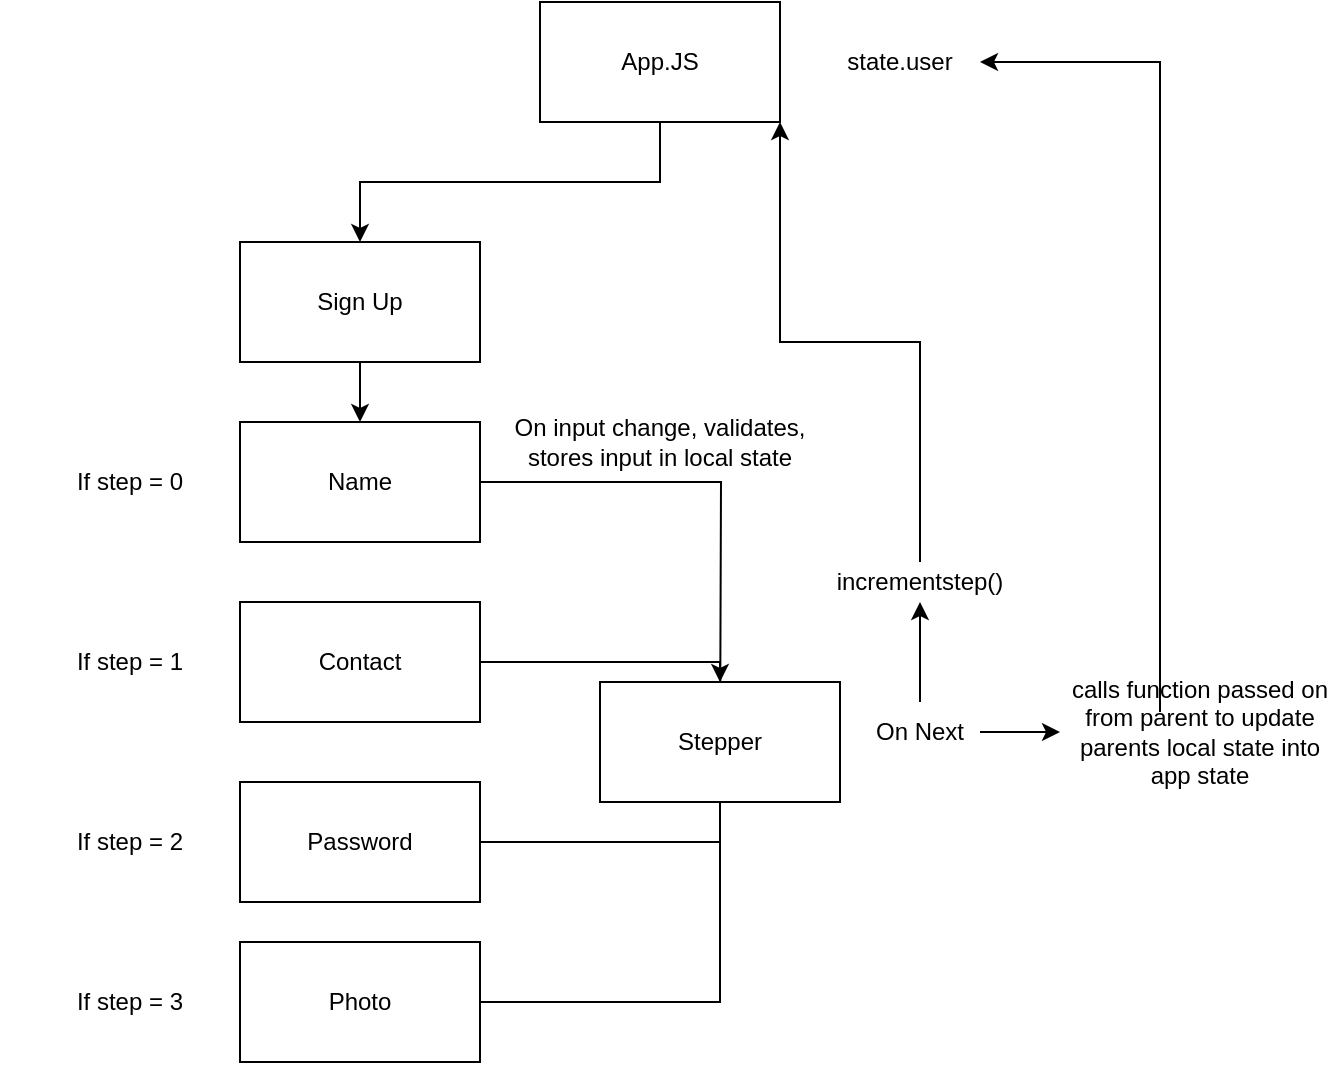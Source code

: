 <mxfile version="14.6.13" type="device"><diagram id="jgXJqCq81LCtlSvfY_a-" name="Page-1"><mxGraphModel dx="871" dy="701" grid="1" gridSize="10" guides="1" tooltips="1" connect="1" arrows="1" fold="1" page="1" pageScale="1" pageWidth="1200" pageHeight="1600" math="0" shadow="0"><root><mxCell id="0"/><mxCell id="1" parent="0"/><mxCell id="l9giljO2nL5wsP3sUly9-15" style="edgeStyle=orthogonalEdgeStyle;rounded=0;orthogonalLoop=1;jettySize=auto;html=1;exitX=0.5;exitY=1;exitDx=0;exitDy=0;entryX=0.5;entryY=0;entryDx=0;entryDy=0;" edge="1" parent="1" source="l9giljO2nL5wsP3sUly9-1" target="l9giljO2nL5wsP3sUly9-3"><mxGeometry relative="1" as="geometry"/></mxCell><mxCell id="l9giljO2nL5wsP3sUly9-1" value="App.JS" style="rounded=0;whiteSpace=wrap;html=1;" vertex="1" parent="1"><mxGeometry x="270" y="70" width="120" height="60" as="geometry"/></mxCell><mxCell id="l9giljO2nL5wsP3sUly9-14" style="edgeStyle=orthogonalEdgeStyle;rounded=0;orthogonalLoop=1;jettySize=auto;html=1;exitX=0.5;exitY=1;exitDx=0;exitDy=0;" edge="1" parent="1" source="l9giljO2nL5wsP3sUly9-3" target="l9giljO2nL5wsP3sUly9-4"><mxGeometry relative="1" as="geometry"/></mxCell><mxCell id="l9giljO2nL5wsP3sUly9-3" value="Sign Up" style="rounded=0;whiteSpace=wrap;html=1;" vertex="1" parent="1"><mxGeometry x="120" y="190" width="120" height="60" as="geometry"/></mxCell><mxCell id="l9giljO2nL5wsP3sUly9-12" style="edgeStyle=orthogonalEdgeStyle;rounded=0;orthogonalLoop=1;jettySize=auto;html=1;exitX=1;exitY=0.5;exitDx=0;exitDy=0;" edge="1" parent="1" source="l9giljO2nL5wsP3sUly9-4"><mxGeometry relative="1" as="geometry"><mxPoint x="360" y="450" as="targetPoint"/></mxGeometry></mxCell><mxCell id="l9giljO2nL5wsP3sUly9-4" value="Name" style="rounded=0;whiteSpace=wrap;html=1;" vertex="1" parent="1"><mxGeometry x="120" y="280" width="120" height="60" as="geometry"/></mxCell><mxCell id="l9giljO2nL5wsP3sUly9-9" style="edgeStyle=orthogonalEdgeStyle;rounded=0;orthogonalLoop=1;jettySize=auto;html=1;exitX=1;exitY=0.5;exitDx=0;exitDy=0;" edge="1" parent="1" source="l9giljO2nL5wsP3sUly9-5" target="l9giljO2nL5wsP3sUly9-8"><mxGeometry relative="1" as="geometry"><Array as="points"><mxPoint x="360" y="400"/></Array></mxGeometry></mxCell><mxCell id="l9giljO2nL5wsP3sUly9-5" value="Contact" style="rounded=0;whiteSpace=wrap;html=1;" vertex="1" parent="1"><mxGeometry x="120" y="370" width="120" height="60" as="geometry"/></mxCell><mxCell id="l9giljO2nL5wsP3sUly9-10" style="edgeStyle=orthogonalEdgeStyle;rounded=0;orthogonalLoop=1;jettySize=auto;html=1;exitX=1;exitY=0.5;exitDx=0;exitDy=0;" edge="1" parent="1" source="l9giljO2nL5wsP3sUly9-6"><mxGeometry relative="1" as="geometry"><mxPoint x="300" y="450" as="targetPoint"/><Array as="points"><mxPoint x="360" y="490"/><mxPoint x="360" y="450"/></Array></mxGeometry></mxCell><mxCell id="l9giljO2nL5wsP3sUly9-6" value="Password" style="rounded=0;whiteSpace=wrap;html=1;" vertex="1" parent="1"><mxGeometry x="120" y="460" width="120" height="60" as="geometry"/></mxCell><mxCell id="l9giljO2nL5wsP3sUly9-11" style="edgeStyle=orthogonalEdgeStyle;rounded=0;orthogonalLoop=1;jettySize=auto;html=1;exitX=1;exitY=0.5;exitDx=0;exitDy=0;" edge="1" parent="1" source="l9giljO2nL5wsP3sUly9-7"><mxGeometry relative="1" as="geometry"><mxPoint x="300" y="450" as="targetPoint"/><Array as="points"><mxPoint x="360" y="570"/><mxPoint x="360" y="450"/></Array></mxGeometry></mxCell><mxCell id="l9giljO2nL5wsP3sUly9-7" value="Photo" style="rounded=0;whiteSpace=wrap;html=1;" vertex="1" parent="1"><mxGeometry x="120" y="540" width="120" height="60" as="geometry"/></mxCell><mxCell id="l9giljO2nL5wsP3sUly9-8" value="Stepper" style="rounded=0;whiteSpace=wrap;html=1;" vertex="1" parent="1"><mxGeometry x="300" y="410" width="120" height="60" as="geometry"/></mxCell><mxCell id="l9giljO2nL5wsP3sUly9-16" value="If step = 0" style="text;html=1;strokeColor=none;fillColor=none;align=center;verticalAlign=middle;whiteSpace=wrap;rounded=0;" vertex="1" parent="1"><mxGeometry y="300" width="130" height="20" as="geometry"/></mxCell><mxCell id="l9giljO2nL5wsP3sUly9-17" value="If step = 1" style="text;html=1;strokeColor=none;fillColor=none;align=center;verticalAlign=middle;whiteSpace=wrap;rounded=0;" vertex="1" parent="1"><mxGeometry y="390" width="130" height="20" as="geometry"/></mxCell><mxCell id="l9giljO2nL5wsP3sUly9-18" value="If step = 2" style="text;html=1;strokeColor=none;fillColor=none;align=center;verticalAlign=middle;whiteSpace=wrap;rounded=0;" vertex="1" parent="1"><mxGeometry y="480" width="130" height="20" as="geometry"/></mxCell><mxCell id="l9giljO2nL5wsP3sUly9-19" value="If step = 3" style="text;html=1;strokeColor=none;fillColor=none;align=center;verticalAlign=middle;whiteSpace=wrap;rounded=0;" vertex="1" parent="1"><mxGeometry y="560" width="130" height="20" as="geometry"/></mxCell><mxCell id="l9giljO2nL5wsP3sUly9-20" value="state.user" style="text;html=1;strokeColor=none;fillColor=none;align=center;verticalAlign=middle;whiteSpace=wrap;rounded=0;" vertex="1" parent="1"><mxGeometry x="430" y="90" width="40" height="20" as="geometry"/></mxCell><mxCell id="l9giljO2nL5wsP3sUly9-22" value="On input change, validates, stores input in local state" style="text;html=1;strokeColor=none;fillColor=none;align=center;verticalAlign=middle;whiteSpace=wrap;rounded=0;" vertex="1" parent="1"><mxGeometry x="245" y="280" width="170" height="20" as="geometry"/></mxCell><mxCell id="l9giljO2nL5wsP3sUly9-27" style="edgeStyle=orthogonalEdgeStyle;rounded=0;orthogonalLoop=1;jettySize=auto;html=1;exitX=0.5;exitY=0;exitDx=0;exitDy=0;entryX=0.5;entryY=1;entryDx=0;entryDy=0;" edge="1" parent="1" source="l9giljO2nL5wsP3sUly9-23" target="l9giljO2nL5wsP3sUly9-24"><mxGeometry relative="1" as="geometry"/></mxCell><mxCell id="l9giljO2nL5wsP3sUly9-30" style="edgeStyle=orthogonalEdgeStyle;rounded=0;orthogonalLoop=1;jettySize=auto;html=1;exitX=1;exitY=0.5;exitDx=0;exitDy=0;" edge="1" parent="1" source="l9giljO2nL5wsP3sUly9-23" target="l9giljO2nL5wsP3sUly9-28"><mxGeometry relative="1" as="geometry"/></mxCell><mxCell id="l9giljO2nL5wsP3sUly9-23" value="On Next" style="text;html=1;strokeColor=none;fillColor=none;align=center;verticalAlign=middle;whiteSpace=wrap;rounded=0;" vertex="1" parent="1"><mxGeometry x="430" y="420" width="60" height="30" as="geometry"/></mxCell><mxCell id="l9giljO2nL5wsP3sUly9-26" style="edgeStyle=orthogonalEdgeStyle;rounded=0;orthogonalLoop=1;jettySize=auto;html=1;exitX=0.5;exitY=0;exitDx=0;exitDy=0;entryX=1;entryY=1;entryDx=0;entryDy=0;" edge="1" parent="1" source="l9giljO2nL5wsP3sUly9-24" target="l9giljO2nL5wsP3sUly9-1"><mxGeometry relative="1" as="geometry"/></mxCell><mxCell id="l9giljO2nL5wsP3sUly9-24" value="incrementstep()" style="text;html=1;strokeColor=none;fillColor=none;align=center;verticalAlign=middle;whiteSpace=wrap;rounded=0;" vertex="1" parent="1"><mxGeometry x="440" y="350" width="40" height="20" as="geometry"/></mxCell><mxCell id="l9giljO2nL5wsP3sUly9-29" style="edgeStyle=orthogonalEdgeStyle;rounded=0;orthogonalLoop=1;jettySize=auto;html=1;" edge="1" parent="1" source="l9giljO2nL5wsP3sUly9-28"><mxGeometry relative="1" as="geometry"><mxPoint x="490" y="100" as="targetPoint"/><Array as="points"><mxPoint x="580" y="100"/></Array></mxGeometry></mxCell><mxCell id="l9giljO2nL5wsP3sUly9-28" value="calls function passed on from parent to update parents local state into app state" style="text;html=1;strokeColor=none;fillColor=none;align=center;verticalAlign=middle;whiteSpace=wrap;rounded=0;" vertex="1" parent="1"><mxGeometry x="530" y="425" width="140" height="20" as="geometry"/></mxCell></root></mxGraphModel></diagram></mxfile>